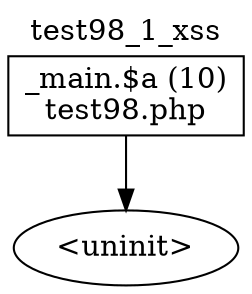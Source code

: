 digraph cfg {
  label="test98_1_xss";
  labelloc=t;
  n1 [shape=box, label="_main.$a (10)\ntest98.php"];
  n2 [shape=ellipse, label="<uninit>"];
  n1 -> n2;
}
